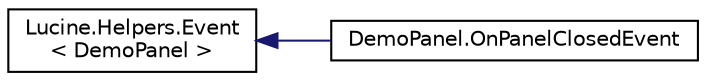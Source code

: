 digraph "Graphical Class Hierarchy"
{
 // LATEX_PDF_SIZE
  edge [fontname="Helvetica",fontsize="10",labelfontname="Helvetica",labelfontsize="10"];
  node [fontname="Helvetica",fontsize="10",shape=record];
  rankdir="LR";
  Node0 [label="Lucine.Helpers.Event\l\< DemoPanel \>",height=0.2,width=0.4,color="black", fillcolor="white", style="filled",URL="$class_lucine_1_1_helpers_1_1_event.html",tooltip=" "];
  Node0 -> Node1 [dir="back",color="midnightblue",fontsize="10",style="solid",fontname="Helvetica"];
  Node1 [label="DemoPanel.OnPanelClosedEvent",height=0.2,width=0.4,color="black", fillcolor="white", style="filled",URL="$class_demo_panel_1_1_on_panel_closed_event.html",tooltip=" "];
}
